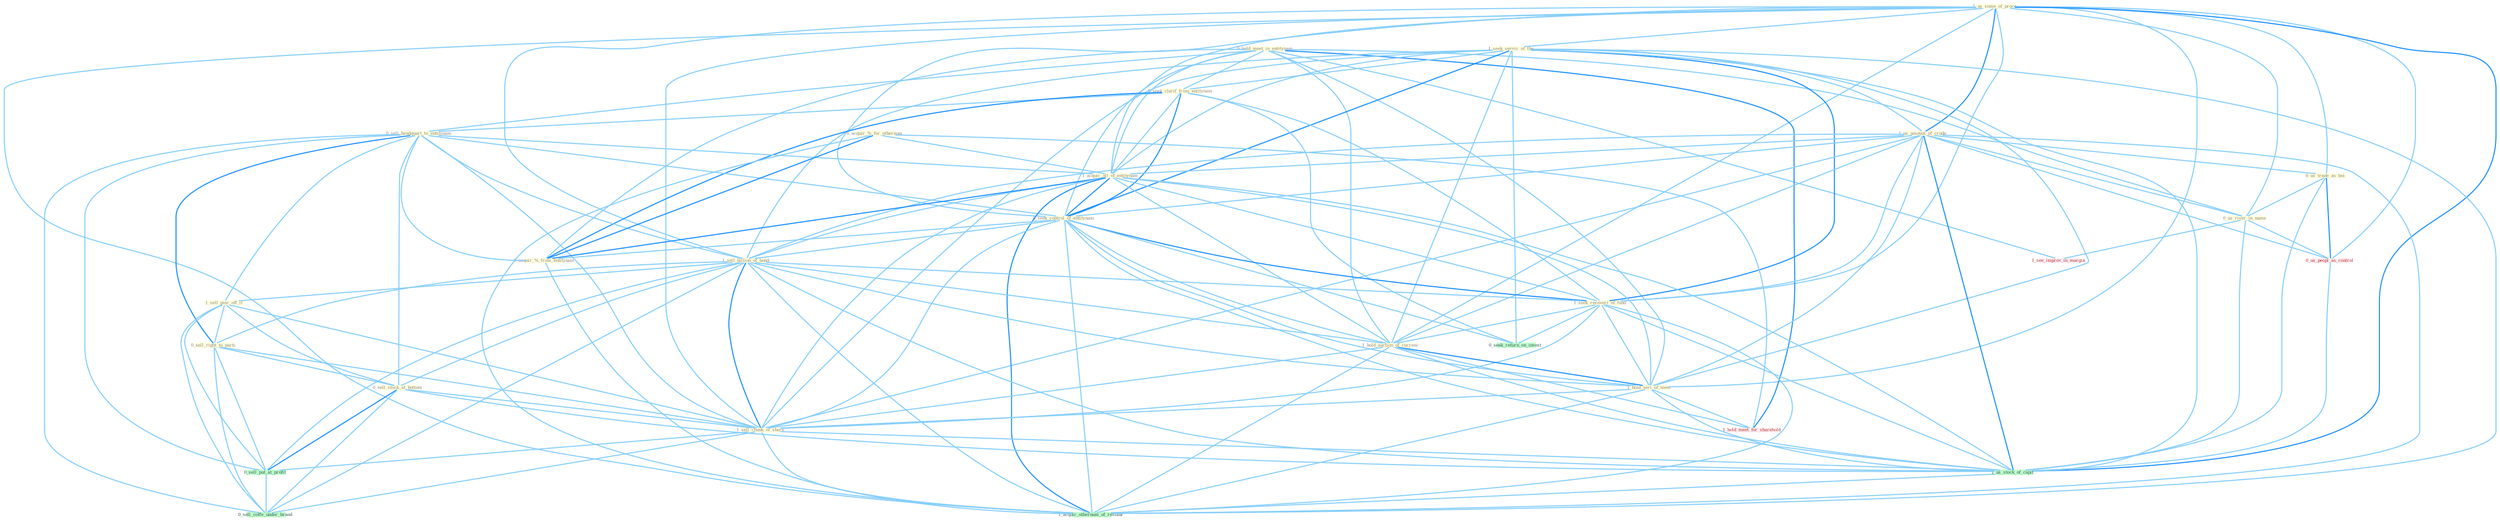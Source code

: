 Graph G{ 
    node
    [shape=polygon,style=filled,width=.5,height=.06,color="#BDFCC9",fixedsize=true,fontsize=4,
    fontcolor="#2f4f4f"];
    {node
    [color="#ffffe0", fontcolor="#8b7d6b"] "1_us_some_of_proce " "0_hold_meet_in_entitynam " "1_seek_servic_of_the " "0_seek_clarif_from_entitynam " "1_us_amount_of_crude " "0_sell_headquart_to_entitynam " "0_acquir_%_for_othernum " "0_us_trade_as_boi " "0_us_river_in_name " "1_acquir_all_of_entitynam " "0_seek_control_of_entitynam " "1_sell_billion_of_bond " "1_sell_piec_off_it " "1_seek_recoveri_of_fund " "0_sell_right_to_parti " "0_sell_stock_at_bottom " "0_acquir_%_from_entitynam " "1_hold_auction_of_currenc " "1_hold_seri_of_meet " "1_sell_chunk_of_share "}
{node [color="#fff0f5", fontcolor="#b22222"] "0_us_peopl_as_control " "1_see_improv_in_margin " "1_hold_meet_for_sharehold "}
edge [color="#B0E2FF"];

	"1_us_some_of_proce " -- "1_seek_servic_of_the " [w="1", color="#87cefa" ];
	"1_us_some_of_proce " -- "1_us_amount_of_crude " [w="2", color="#1e90ff" , len=0.8];
	"1_us_some_of_proce " -- "0_us_trade_as_boi " [w="1", color="#87cefa" ];
	"1_us_some_of_proce " -- "0_us_river_in_name " [w="1", color="#87cefa" ];
	"1_us_some_of_proce " -- "1_acquir_all_of_entitynam " [w="1", color="#87cefa" ];
	"1_us_some_of_proce " -- "0_seek_control_of_entitynam " [w="1", color="#87cefa" ];
	"1_us_some_of_proce " -- "1_sell_billion_of_bond " [w="1", color="#87cefa" ];
	"1_us_some_of_proce " -- "1_seek_recoveri_of_fund " [w="1", color="#87cefa" ];
	"1_us_some_of_proce " -- "1_hold_auction_of_currenc " [w="1", color="#87cefa" ];
	"1_us_some_of_proce " -- "1_hold_seri_of_meet " [w="1", color="#87cefa" ];
	"1_us_some_of_proce " -- "1_sell_chunk_of_share " [w="1", color="#87cefa" ];
	"1_us_some_of_proce " -- "0_us_peopl_as_control " [w="1", color="#87cefa" ];
	"1_us_some_of_proce " -- "1_us_stock_of_capit " [w="2", color="#1e90ff" , len=0.8];
	"1_us_some_of_proce " -- "1_acquir_othernum_of_restaur " [w="1", color="#87cefa" ];
	"0_hold_meet_in_entitynam " -- "0_seek_clarif_from_entitynam " [w="1", color="#87cefa" ];
	"0_hold_meet_in_entitynam " -- "0_sell_headquart_to_entitynam " [w="1", color="#87cefa" ];
	"0_hold_meet_in_entitynam " -- "0_us_river_in_name " [w="1", color="#87cefa" ];
	"0_hold_meet_in_entitynam " -- "1_acquir_all_of_entitynam " [w="1", color="#87cefa" ];
	"0_hold_meet_in_entitynam " -- "0_seek_control_of_entitynam " [w="1", color="#87cefa" ];
	"0_hold_meet_in_entitynam " -- "0_acquir_%_from_entitynam " [w="1", color="#87cefa" ];
	"0_hold_meet_in_entitynam " -- "1_hold_auction_of_currenc " [w="1", color="#87cefa" ];
	"0_hold_meet_in_entitynam " -- "1_hold_seri_of_meet " [w="1", color="#87cefa" ];
	"0_hold_meet_in_entitynam " -- "1_see_improv_in_margin " [w="1", color="#87cefa" ];
	"0_hold_meet_in_entitynam " -- "1_hold_meet_for_sharehold " [w="2", color="#1e90ff" , len=0.8];
	"1_seek_servic_of_the " -- "0_seek_clarif_from_entitynam " [w="1", color="#87cefa" ];
	"1_seek_servic_of_the " -- "1_us_amount_of_crude " [w="1", color="#87cefa" ];
	"1_seek_servic_of_the " -- "1_acquir_all_of_entitynam " [w="1", color="#87cefa" ];
	"1_seek_servic_of_the " -- "0_seek_control_of_entitynam " [w="2", color="#1e90ff" , len=0.8];
	"1_seek_servic_of_the " -- "1_sell_billion_of_bond " [w="1", color="#87cefa" ];
	"1_seek_servic_of_the " -- "1_seek_recoveri_of_fund " [w="2", color="#1e90ff" , len=0.8];
	"1_seek_servic_of_the " -- "1_hold_auction_of_currenc " [w="1", color="#87cefa" ];
	"1_seek_servic_of_the " -- "1_hold_seri_of_meet " [w="1", color="#87cefa" ];
	"1_seek_servic_of_the " -- "1_sell_chunk_of_share " [w="1", color="#87cefa" ];
	"1_seek_servic_of_the " -- "0_seek_return_on_invest " [w="1", color="#87cefa" ];
	"1_seek_servic_of_the " -- "1_us_stock_of_capit " [w="1", color="#87cefa" ];
	"1_seek_servic_of_the " -- "1_acquir_othernum_of_restaur " [w="1", color="#87cefa" ];
	"0_seek_clarif_from_entitynam " -- "0_sell_headquart_to_entitynam " [w="1", color="#87cefa" ];
	"0_seek_clarif_from_entitynam " -- "1_acquir_all_of_entitynam " [w="1", color="#87cefa" ];
	"0_seek_clarif_from_entitynam " -- "0_seek_control_of_entitynam " [w="2", color="#1e90ff" , len=0.8];
	"0_seek_clarif_from_entitynam " -- "1_seek_recoveri_of_fund " [w="1", color="#87cefa" ];
	"0_seek_clarif_from_entitynam " -- "0_acquir_%_from_entitynam " [w="2", color="#1e90ff" , len=0.8];
	"0_seek_clarif_from_entitynam " -- "0_seek_return_on_invest " [w="1", color="#87cefa" ];
	"1_us_amount_of_crude " -- "0_us_trade_as_boi " [w="1", color="#87cefa" ];
	"1_us_amount_of_crude " -- "0_us_river_in_name " [w="1", color="#87cefa" ];
	"1_us_amount_of_crude " -- "1_acquir_all_of_entitynam " [w="1", color="#87cefa" ];
	"1_us_amount_of_crude " -- "0_seek_control_of_entitynam " [w="1", color="#87cefa" ];
	"1_us_amount_of_crude " -- "1_sell_billion_of_bond " [w="1", color="#87cefa" ];
	"1_us_amount_of_crude " -- "1_seek_recoveri_of_fund " [w="1", color="#87cefa" ];
	"1_us_amount_of_crude " -- "1_hold_auction_of_currenc " [w="1", color="#87cefa" ];
	"1_us_amount_of_crude " -- "1_hold_seri_of_meet " [w="1", color="#87cefa" ];
	"1_us_amount_of_crude " -- "1_sell_chunk_of_share " [w="1", color="#87cefa" ];
	"1_us_amount_of_crude " -- "0_us_peopl_as_control " [w="1", color="#87cefa" ];
	"1_us_amount_of_crude " -- "1_us_stock_of_capit " [w="2", color="#1e90ff" , len=0.8];
	"1_us_amount_of_crude " -- "1_acquir_othernum_of_restaur " [w="1", color="#87cefa" ];
	"0_sell_headquart_to_entitynam " -- "1_acquir_all_of_entitynam " [w="1", color="#87cefa" ];
	"0_sell_headquart_to_entitynam " -- "0_seek_control_of_entitynam " [w="1", color="#87cefa" ];
	"0_sell_headquart_to_entitynam " -- "1_sell_billion_of_bond " [w="1", color="#87cefa" ];
	"0_sell_headquart_to_entitynam " -- "1_sell_piec_off_it " [w="1", color="#87cefa" ];
	"0_sell_headquart_to_entitynam " -- "0_sell_right_to_parti " [w="2", color="#1e90ff" , len=0.8];
	"0_sell_headquart_to_entitynam " -- "0_sell_stock_at_bottom " [w="1", color="#87cefa" ];
	"0_sell_headquart_to_entitynam " -- "0_acquir_%_from_entitynam " [w="1", color="#87cefa" ];
	"0_sell_headquart_to_entitynam " -- "1_sell_chunk_of_share " [w="1", color="#87cefa" ];
	"0_sell_headquart_to_entitynam " -- "0_sell_put_at_profit " [w="1", color="#87cefa" ];
	"0_sell_headquart_to_entitynam " -- "0_sell_coffe_under_brand " [w="1", color="#87cefa" ];
	"0_acquir_%_for_othernum " -- "1_acquir_all_of_entitynam " [w="1", color="#87cefa" ];
	"0_acquir_%_for_othernum " -- "0_acquir_%_from_entitynam " [w="2", color="#1e90ff" , len=0.8];
	"0_acquir_%_for_othernum " -- "1_hold_meet_for_sharehold " [w="1", color="#87cefa" ];
	"0_acquir_%_for_othernum " -- "1_acquir_othernum_of_restaur " [w="1", color="#87cefa" ];
	"0_us_trade_as_boi " -- "0_us_river_in_name " [w="1", color="#87cefa" ];
	"0_us_trade_as_boi " -- "0_us_peopl_as_control " [w="2", color="#1e90ff" , len=0.8];
	"0_us_trade_as_boi " -- "1_us_stock_of_capit " [w="1", color="#87cefa" ];
	"0_us_river_in_name " -- "0_us_peopl_as_control " [w="1", color="#87cefa" ];
	"0_us_river_in_name " -- "1_us_stock_of_capit " [w="1", color="#87cefa" ];
	"0_us_river_in_name " -- "1_see_improv_in_margin " [w="1", color="#87cefa" ];
	"1_acquir_all_of_entitynam " -- "0_seek_control_of_entitynam " [w="2", color="#1e90ff" , len=0.8];
	"1_acquir_all_of_entitynam " -- "1_sell_billion_of_bond " [w="1", color="#87cefa" ];
	"1_acquir_all_of_entitynam " -- "1_seek_recoveri_of_fund " [w="1", color="#87cefa" ];
	"1_acquir_all_of_entitynam " -- "0_acquir_%_from_entitynam " [w="2", color="#1e90ff" , len=0.8];
	"1_acquir_all_of_entitynam " -- "1_hold_auction_of_currenc " [w="1", color="#87cefa" ];
	"1_acquir_all_of_entitynam " -- "1_hold_seri_of_meet " [w="1", color="#87cefa" ];
	"1_acquir_all_of_entitynam " -- "1_sell_chunk_of_share " [w="1", color="#87cefa" ];
	"1_acquir_all_of_entitynam " -- "1_us_stock_of_capit " [w="1", color="#87cefa" ];
	"1_acquir_all_of_entitynam " -- "1_acquir_othernum_of_restaur " [w="2", color="#1e90ff" , len=0.8];
	"0_seek_control_of_entitynam " -- "1_sell_billion_of_bond " [w="1", color="#87cefa" ];
	"0_seek_control_of_entitynam " -- "1_seek_recoveri_of_fund " [w="2", color="#1e90ff" , len=0.8];
	"0_seek_control_of_entitynam " -- "0_acquir_%_from_entitynam " [w="1", color="#87cefa" ];
	"0_seek_control_of_entitynam " -- "1_hold_auction_of_currenc " [w="1", color="#87cefa" ];
	"0_seek_control_of_entitynam " -- "1_hold_seri_of_meet " [w="1", color="#87cefa" ];
	"0_seek_control_of_entitynam " -- "1_sell_chunk_of_share " [w="1", color="#87cefa" ];
	"0_seek_control_of_entitynam " -- "0_seek_return_on_invest " [w="1", color="#87cefa" ];
	"0_seek_control_of_entitynam " -- "1_us_stock_of_capit " [w="1", color="#87cefa" ];
	"0_seek_control_of_entitynam " -- "1_acquir_othernum_of_restaur " [w="1", color="#87cefa" ];
	"1_sell_billion_of_bond " -- "1_sell_piec_off_it " [w="1", color="#87cefa" ];
	"1_sell_billion_of_bond " -- "1_seek_recoveri_of_fund " [w="1", color="#87cefa" ];
	"1_sell_billion_of_bond " -- "0_sell_right_to_parti " [w="1", color="#87cefa" ];
	"1_sell_billion_of_bond " -- "0_sell_stock_at_bottom " [w="1", color="#87cefa" ];
	"1_sell_billion_of_bond " -- "1_hold_auction_of_currenc " [w="1", color="#87cefa" ];
	"1_sell_billion_of_bond " -- "1_hold_seri_of_meet " [w="1", color="#87cefa" ];
	"1_sell_billion_of_bond " -- "1_sell_chunk_of_share " [w="2", color="#1e90ff" , len=0.8];
	"1_sell_billion_of_bond " -- "0_sell_put_at_profit " [w="1", color="#87cefa" ];
	"1_sell_billion_of_bond " -- "1_us_stock_of_capit " [w="1", color="#87cefa" ];
	"1_sell_billion_of_bond " -- "0_sell_coffe_under_brand " [w="1", color="#87cefa" ];
	"1_sell_billion_of_bond " -- "1_acquir_othernum_of_restaur " [w="1", color="#87cefa" ];
	"1_sell_piec_off_it " -- "0_sell_right_to_parti " [w="1", color="#87cefa" ];
	"1_sell_piec_off_it " -- "0_sell_stock_at_bottom " [w="1", color="#87cefa" ];
	"1_sell_piec_off_it " -- "1_sell_chunk_of_share " [w="1", color="#87cefa" ];
	"1_sell_piec_off_it " -- "0_sell_put_at_profit " [w="1", color="#87cefa" ];
	"1_sell_piec_off_it " -- "0_sell_coffe_under_brand " [w="1", color="#87cefa" ];
	"1_seek_recoveri_of_fund " -- "1_hold_auction_of_currenc " [w="1", color="#87cefa" ];
	"1_seek_recoveri_of_fund " -- "1_hold_seri_of_meet " [w="1", color="#87cefa" ];
	"1_seek_recoveri_of_fund " -- "1_sell_chunk_of_share " [w="1", color="#87cefa" ];
	"1_seek_recoveri_of_fund " -- "0_seek_return_on_invest " [w="1", color="#87cefa" ];
	"1_seek_recoveri_of_fund " -- "1_us_stock_of_capit " [w="1", color="#87cefa" ];
	"1_seek_recoveri_of_fund " -- "1_acquir_othernum_of_restaur " [w="1", color="#87cefa" ];
	"0_sell_right_to_parti " -- "0_sell_stock_at_bottom " [w="1", color="#87cefa" ];
	"0_sell_right_to_parti " -- "1_sell_chunk_of_share " [w="1", color="#87cefa" ];
	"0_sell_right_to_parti " -- "0_sell_put_at_profit " [w="1", color="#87cefa" ];
	"0_sell_right_to_parti " -- "0_sell_coffe_under_brand " [w="1", color="#87cefa" ];
	"0_sell_stock_at_bottom " -- "1_sell_chunk_of_share " [w="1", color="#87cefa" ];
	"0_sell_stock_at_bottom " -- "0_sell_put_at_profit " [w="2", color="#1e90ff" , len=0.8];
	"0_sell_stock_at_bottom " -- "1_us_stock_of_capit " [w="1", color="#87cefa" ];
	"0_sell_stock_at_bottom " -- "0_sell_coffe_under_brand " [w="1", color="#87cefa" ];
	"0_acquir_%_from_entitynam " -- "1_acquir_othernum_of_restaur " [w="1", color="#87cefa" ];
	"1_hold_auction_of_currenc " -- "1_hold_seri_of_meet " [w="2", color="#1e90ff" , len=0.8];
	"1_hold_auction_of_currenc " -- "1_sell_chunk_of_share " [w="1", color="#87cefa" ];
	"1_hold_auction_of_currenc " -- "1_us_stock_of_capit " [w="1", color="#87cefa" ];
	"1_hold_auction_of_currenc " -- "1_hold_meet_for_sharehold " [w="1", color="#87cefa" ];
	"1_hold_auction_of_currenc " -- "1_acquir_othernum_of_restaur " [w="1", color="#87cefa" ];
	"1_hold_seri_of_meet " -- "1_sell_chunk_of_share " [w="1", color="#87cefa" ];
	"1_hold_seri_of_meet " -- "1_us_stock_of_capit " [w="1", color="#87cefa" ];
	"1_hold_seri_of_meet " -- "1_hold_meet_for_sharehold " [w="1", color="#87cefa" ];
	"1_hold_seri_of_meet " -- "1_acquir_othernum_of_restaur " [w="1", color="#87cefa" ];
	"1_sell_chunk_of_share " -- "0_sell_put_at_profit " [w="1", color="#87cefa" ];
	"1_sell_chunk_of_share " -- "1_us_stock_of_capit " [w="1", color="#87cefa" ];
	"1_sell_chunk_of_share " -- "0_sell_coffe_under_brand " [w="1", color="#87cefa" ];
	"1_sell_chunk_of_share " -- "1_acquir_othernum_of_restaur " [w="1", color="#87cefa" ];
	"0_us_peopl_as_control " -- "1_us_stock_of_capit " [w="1", color="#87cefa" ];
	"0_sell_put_at_profit " -- "0_sell_coffe_under_brand " [w="1", color="#87cefa" ];
	"1_us_stock_of_capit " -- "1_acquir_othernum_of_restaur " [w="1", color="#87cefa" ];
}